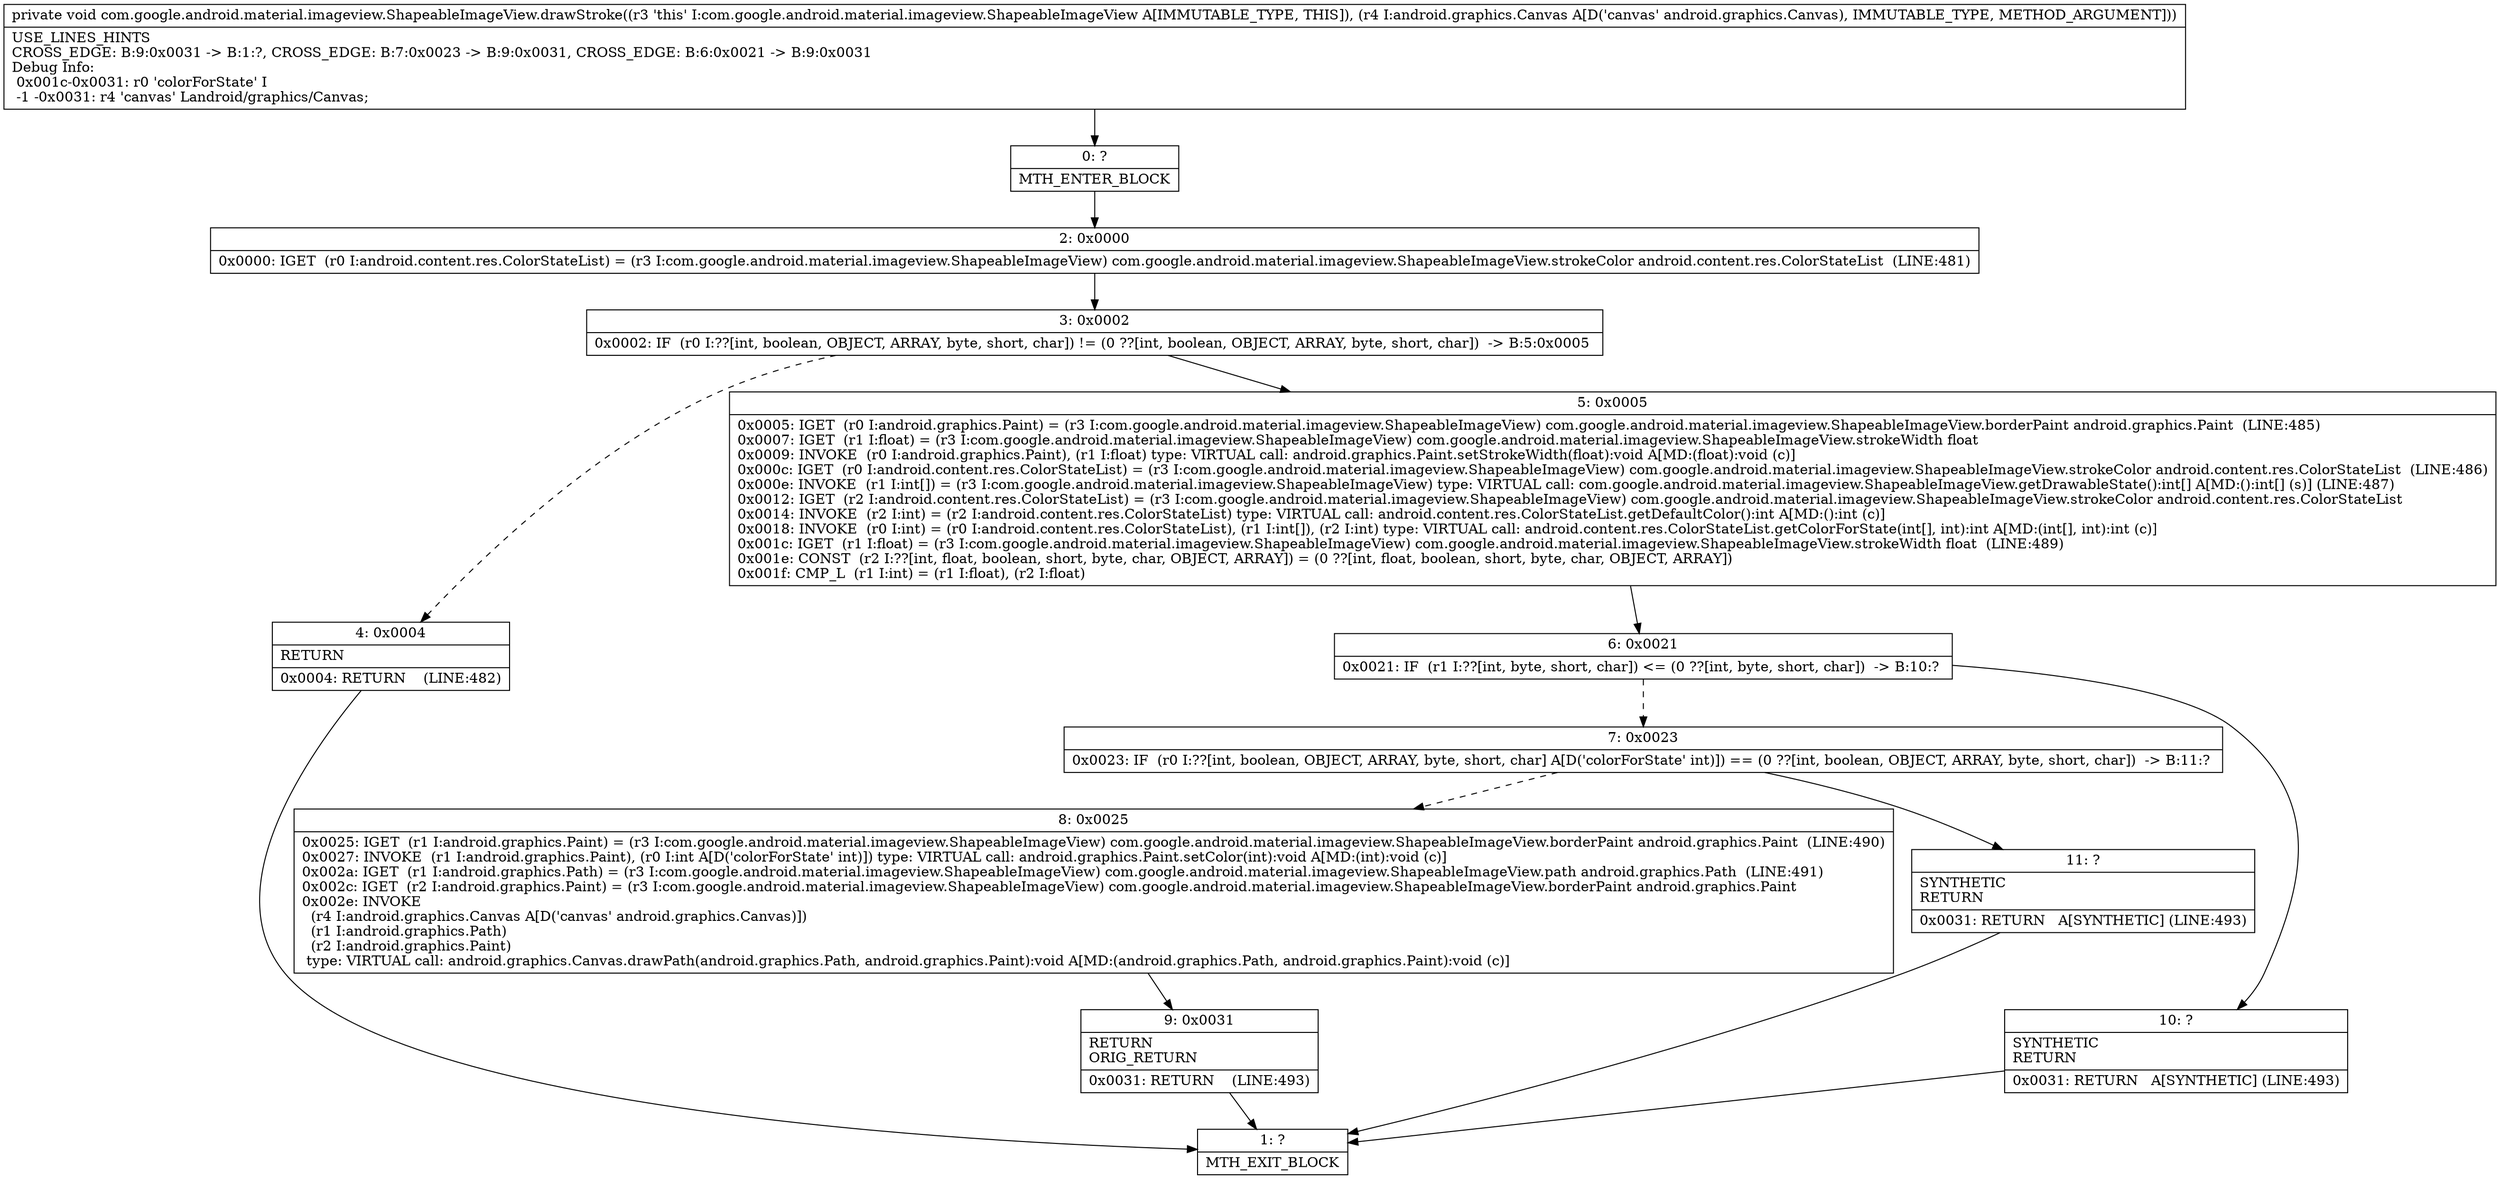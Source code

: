 digraph "CFG forcom.google.android.material.imageview.ShapeableImageView.drawStroke(Landroid\/graphics\/Canvas;)V" {
Node_0 [shape=record,label="{0\:\ ?|MTH_ENTER_BLOCK\l}"];
Node_2 [shape=record,label="{2\:\ 0x0000|0x0000: IGET  (r0 I:android.content.res.ColorStateList) = (r3 I:com.google.android.material.imageview.ShapeableImageView) com.google.android.material.imageview.ShapeableImageView.strokeColor android.content.res.ColorStateList  (LINE:481)\l}"];
Node_3 [shape=record,label="{3\:\ 0x0002|0x0002: IF  (r0 I:??[int, boolean, OBJECT, ARRAY, byte, short, char]) != (0 ??[int, boolean, OBJECT, ARRAY, byte, short, char])  \-\> B:5:0x0005 \l}"];
Node_4 [shape=record,label="{4\:\ 0x0004|RETURN\l|0x0004: RETURN    (LINE:482)\l}"];
Node_1 [shape=record,label="{1\:\ ?|MTH_EXIT_BLOCK\l}"];
Node_5 [shape=record,label="{5\:\ 0x0005|0x0005: IGET  (r0 I:android.graphics.Paint) = (r3 I:com.google.android.material.imageview.ShapeableImageView) com.google.android.material.imageview.ShapeableImageView.borderPaint android.graphics.Paint  (LINE:485)\l0x0007: IGET  (r1 I:float) = (r3 I:com.google.android.material.imageview.ShapeableImageView) com.google.android.material.imageview.ShapeableImageView.strokeWidth float \l0x0009: INVOKE  (r0 I:android.graphics.Paint), (r1 I:float) type: VIRTUAL call: android.graphics.Paint.setStrokeWidth(float):void A[MD:(float):void (c)]\l0x000c: IGET  (r0 I:android.content.res.ColorStateList) = (r3 I:com.google.android.material.imageview.ShapeableImageView) com.google.android.material.imageview.ShapeableImageView.strokeColor android.content.res.ColorStateList  (LINE:486)\l0x000e: INVOKE  (r1 I:int[]) = (r3 I:com.google.android.material.imageview.ShapeableImageView) type: VIRTUAL call: com.google.android.material.imageview.ShapeableImageView.getDrawableState():int[] A[MD:():int[] (s)] (LINE:487)\l0x0012: IGET  (r2 I:android.content.res.ColorStateList) = (r3 I:com.google.android.material.imageview.ShapeableImageView) com.google.android.material.imageview.ShapeableImageView.strokeColor android.content.res.ColorStateList \l0x0014: INVOKE  (r2 I:int) = (r2 I:android.content.res.ColorStateList) type: VIRTUAL call: android.content.res.ColorStateList.getDefaultColor():int A[MD:():int (c)]\l0x0018: INVOKE  (r0 I:int) = (r0 I:android.content.res.ColorStateList), (r1 I:int[]), (r2 I:int) type: VIRTUAL call: android.content.res.ColorStateList.getColorForState(int[], int):int A[MD:(int[], int):int (c)]\l0x001c: IGET  (r1 I:float) = (r3 I:com.google.android.material.imageview.ShapeableImageView) com.google.android.material.imageview.ShapeableImageView.strokeWidth float  (LINE:489)\l0x001e: CONST  (r2 I:??[int, float, boolean, short, byte, char, OBJECT, ARRAY]) = (0 ??[int, float, boolean, short, byte, char, OBJECT, ARRAY]) \l0x001f: CMP_L  (r1 I:int) = (r1 I:float), (r2 I:float) \l}"];
Node_6 [shape=record,label="{6\:\ 0x0021|0x0021: IF  (r1 I:??[int, byte, short, char]) \<= (0 ??[int, byte, short, char])  \-\> B:10:? \l}"];
Node_7 [shape=record,label="{7\:\ 0x0023|0x0023: IF  (r0 I:??[int, boolean, OBJECT, ARRAY, byte, short, char] A[D('colorForState' int)]) == (0 ??[int, boolean, OBJECT, ARRAY, byte, short, char])  \-\> B:11:? \l}"];
Node_8 [shape=record,label="{8\:\ 0x0025|0x0025: IGET  (r1 I:android.graphics.Paint) = (r3 I:com.google.android.material.imageview.ShapeableImageView) com.google.android.material.imageview.ShapeableImageView.borderPaint android.graphics.Paint  (LINE:490)\l0x0027: INVOKE  (r1 I:android.graphics.Paint), (r0 I:int A[D('colorForState' int)]) type: VIRTUAL call: android.graphics.Paint.setColor(int):void A[MD:(int):void (c)]\l0x002a: IGET  (r1 I:android.graphics.Path) = (r3 I:com.google.android.material.imageview.ShapeableImageView) com.google.android.material.imageview.ShapeableImageView.path android.graphics.Path  (LINE:491)\l0x002c: IGET  (r2 I:android.graphics.Paint) = (r3 I:com.google.android.material.imageview.ShapeableImageView) com.google.android.material.imageview.ShapeableImageView.borderPaint android.graphics.Paint \l0x002e: INVOKE  \l  (r4 I:android.graphics.Canvas A[D('canvas' android.graphics.Canvas)])\l  (r1 I:android.graphics.Path)\l  (r2 I:android.graphics.Paint)\l type: VIRTUAL call: android.graphics.Canvas.drawPath(android.graphics.Path, android.graphics.Paint):void A[MD:(android.graphics.Path, android.graphics.Paint):void (c)]\l}"];
Node_9 [shape=record,label="{9\:\ 0x0031|RETURN\lORIG_RETURN\l|0x0031: RETURN    (LINE:493)\l}"];
Node_11 [shape=record,label="{11\:\ ?|SYNTHETIC\lRETURN\l|0x0031: RETURN   A[SYNTHETIC] (LINE:493)\l}"];
Node_10 [shape=record,label="{10\:\ ?|SYNTHETIC\lRETURN\l|0x0031: RETURN   A[SYNTHETIC] (LINE:493)\l}"];
MethodNode[shape=record,label="{private void com.google.android.material.imageview.ShapeableImageView.drawStroke((r3 'this' I:com.google.android.material.imageview.ShapeableImageView A[IMMUTABLE_TYPE, THIS]), (r4 I:android.graphics.Canvas A[D('canvas' android.graphics.Canvas), IMMUTABLE_TYPE, METHOD_ARGUMENT]))  | USE_LINES_HINTS\lCROSS_EDGE: B:9:0x0031 \-\> B:1:?, CROSS_EDGE: B:7:0x0023 \-\> B:9:0x0031, CROSS_EDGE: B:6:0x0021 \-\> B:9:0x0031\lDebug Info:\l  0x001c\-0x0031: r0 'colorForState' I\l  \-1 \-0x0031: r4 'canvas' Landroid\/graphics\/Canvas;\l}"];
MethodNode -> Node_0;Node_0 -> Node_2;
Node_2 -> Node_3;
Node_3 -> Node_4[style=dashed];
Node_3 -> Node_5;
Node_4 -> Node_1;
Node_5 -> Node_6;
Node_6 -> Node_7[style=dashed];
Node_6 -> Node_10;
Node_7 -> Node_8[style=dashed];
Node_7 -> Node_11;
Node_8 -> Node_9;
Node_9 -> Node_1;
Node_11 -> Node_1;
Node_10 -> Node_1;
}

